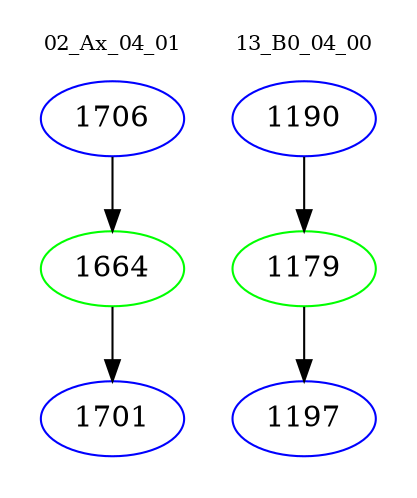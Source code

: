digraph{
subgraph cluster_0 {
color = white
label = "02_Ax_04_01";
fontsize=10;
T0_1706 [label="1706", color="blue"]
T0_1706 -> T0_1664 [color="black"]
T0_1664 [label="1664", color="green"]
T0_1664 -> T0_1701 [color="black"]
T0_1701 [label="1701", color="blue"]
}
subgraph cluster_1 {
color = white
label = "13_B0_04_00";
fontsize=10;
T1_1190 [label="1190", color="blue"]
T1_1190 -> T1_1179 [color="black"]
T1_1179 [label="1179", color="green"]
T1_1179 -> T1_1197 [color="black"]
T1_1197 [label="1197", color="blue"]
}
}
